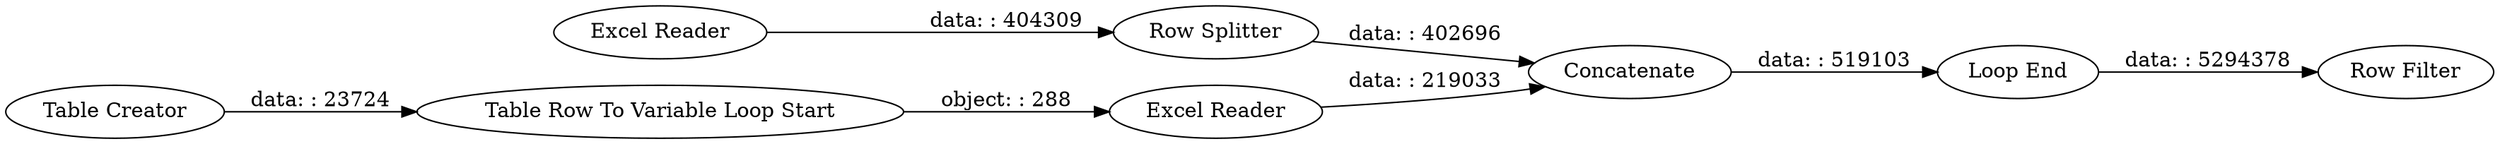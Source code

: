 digraph {
	"-6339964324577806765_96" [label="Excel Reader"]
	"-6339964324577806765_97" [label="Table Creator"]
	"-6339964324577806765_112" [label="Row Splitter"]
	"-6339964324577806765_95" [label="Table Row To Variable Loop Start"]
	"-6339964324577806765_113" [label=Concatenate]
	"-6339964324577806765_6" [label="Loop End"]
	"-6339964324577806765_104" [label="Row Filter"]
	"-6339964324577806765_111" [label="Excel Reader"]
	"-6339964324577806765_113" -> "-6339964324577806765_6" [label="data: : 519103"]
	"-6339964324577806765_6" -> "-6339964324577806765_104" [label="data: : 5294378"]
	"-6339964324577806765_95" -> "-6339964324577806765_96" [label="object: : 288"]
	"-6339964324577806765_96" -> "-6339964324577806765_113" [label="data: : 219033"]
	"-6339964324577806765_111" -> "-6339964324577806765_112" [label="data: : 404309"]
	"-6339964324577806765_97" -> "-6339964324577806765_95" [label="data: : 23724"]
	"-6339964324577806765_112" -> "-6339964324577806765_113" [label="data: : 402696"]
	rankdir=LR
}

